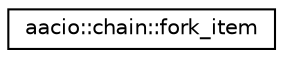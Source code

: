 digraph "Graphical Class Hierarchy"
{
  edge [fontname="Helvetica",fontsize="10",labelfontname="Helvetica",labelfontsize="10"];
  node [fontname="Helvetica",fontsize="10",shape=record];
  rankdir="LR";
  Node0 [label="aacio::chain::fork_item",height=0.2,width=0.4,color="black", fillcolor="white", style="filled",URL="$structaacio_1_1chain_1_1fork__item.html"];
}
